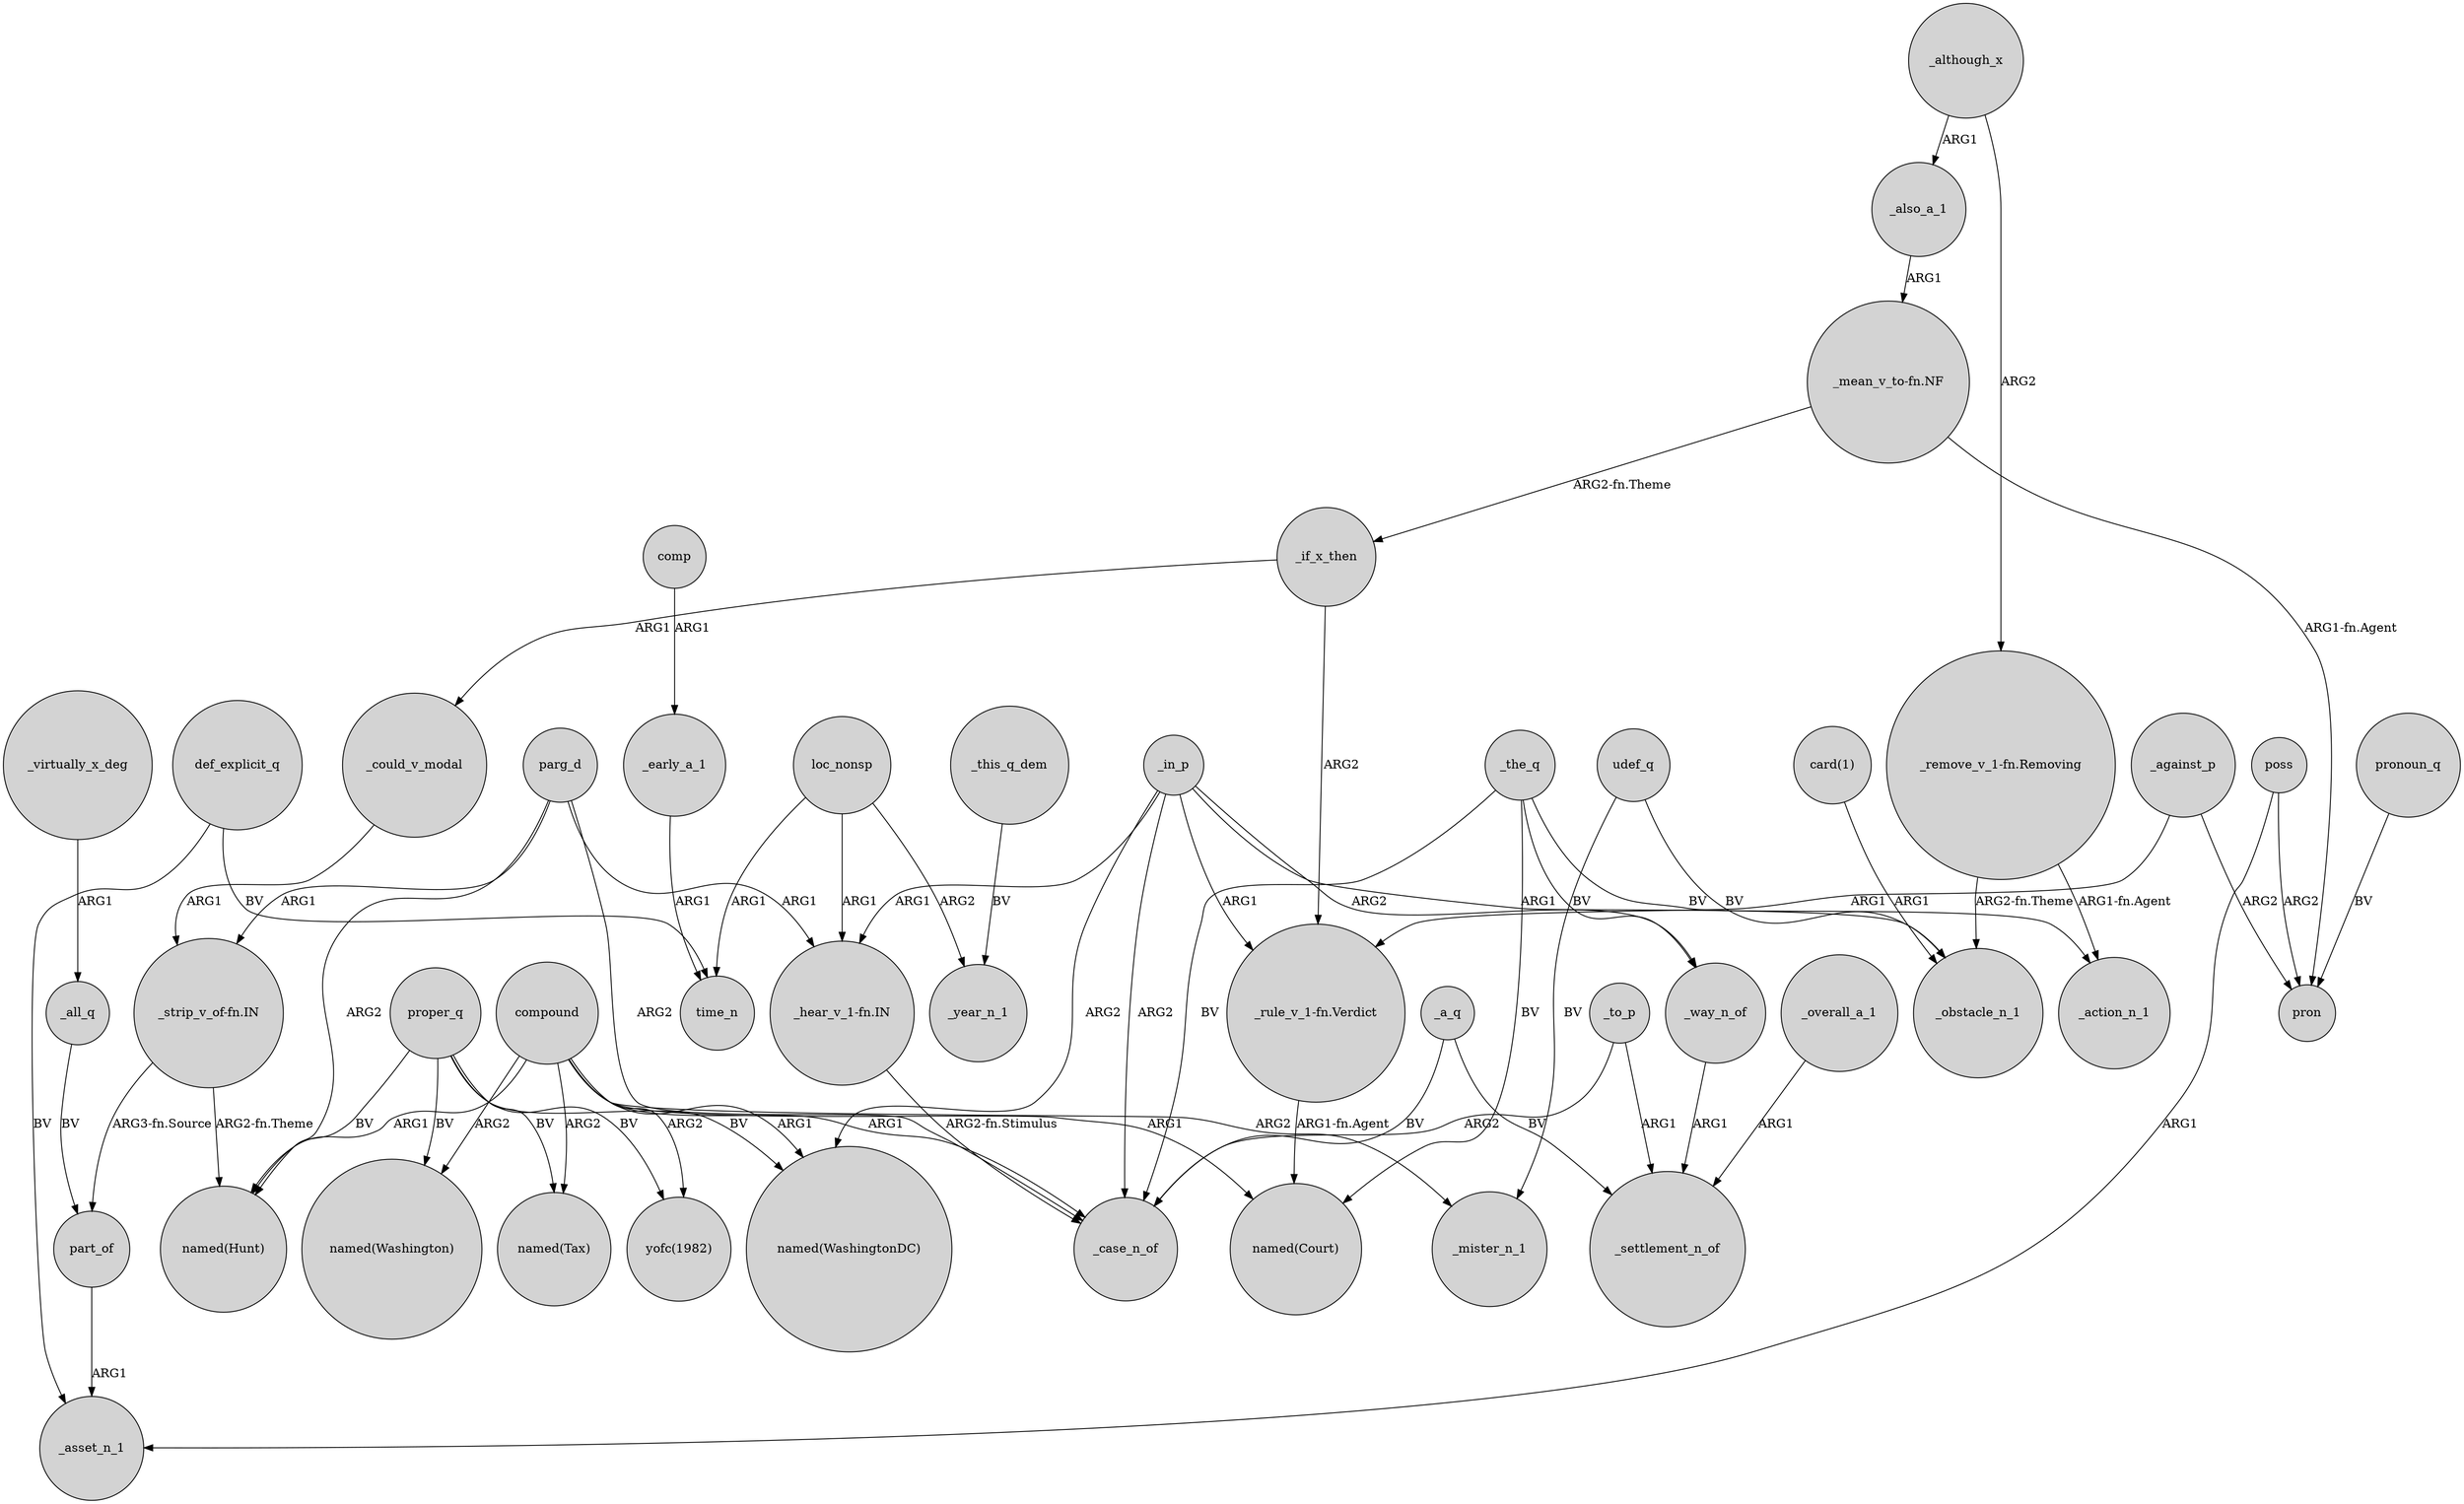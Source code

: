 digraph {
	node [shape=circle style=filled]
	proper_q -> "yofc(1982)" [label=BV]
	_way_n_of -> _settlement_n_of [label=ARG1]
	_to_p -> _settlement_n_of [label=ARG1]
	def_explicit_q -> _asset_n_1 [label=BV]
	_the_q -> _action_n_1 [label=BV]
	"card(1)" -> _obstacle_n_1 [label=ARG1]
	parg_d -> "named(Hunt)" [label=ARG2]
	_a_q -> _settlement_n_of [label=BV]
	udef_q -> _obstacle_n_1 [label=BV]
	_all_q -> part_of [label=BV]
	poss -> pron [label=ARG2]
	def_explicit_q -> time_n [label=BV]
	_could_v_modal -> "_strip_v_of-fn.IN" [label=ARG1]
	_a_q -> _case_n_of [label=BV]
	_the_q -> _case_n_of [label=BV]
	compound -> "named(Hunt)" [label=ARG1]
	compound -> _mister_n_1 [label=ARG2]
	"_strip_v_of-fn.IN" -> part_of [label="ARG3-fn.Source"]
	_against_p -> pron [label=ARG2]
	_the_q -> _way_n_of [label=BV]
	"_remove_v_1-fn.Removing" -> _action_n_1 [label="ARG1-fn.Agent"]
	compound -> "yofc(1982)" [label=ARG2]
	parg_d -> "_hear_v_1-fn.IN" [label=ARG1]
	udef_q -> _mister_n_1 [label=BV]
	_in_p -> "named(WashingtonDC)" [label=ARG2]
	_also_a_1 -> "_mean_v_to-fn.NF" [label=ARG1]
	proper_q -> "named(WashingtonDC)" [label=BV]
	compound -> "named(WashingtonDC)" [label=ARG1]
	_the_q -> "named(Court)" [label=BV]
	part_of -> _asset_n_1 [label=ARG1]
	_although_x -> _also_a_1 [label=ARG1]
	_if_x_then -> _could_v_modal [label=ARG1]
	"_rule_v_1-fn.Verdict" -> "named(Court)" [label="ARG1-fn.Agent"]
	loc_nonsp -> time_n [label=ARG1]
	_in_p -> "_rule_v_1-fn.Verdict" [label=ARG1]
	"_hear_v_1-fn.IN" -> _case_n_of [label="ARG2-fn.Stimulus"]
	proper_q -> "named(Washington)" [label=BV]
	parg_d -> _case_n_of [label=ARG2]
	pronoun_q -> pron [label=BV]
	proper_q -> "named(Tax)" [label=BV]
	_to_p -> _case_n_of [label=ARG2]
	compound -> _case_n_of [label=ARG1]
	"_remove_v_1-fn.Removing" -> _obstacle_n_1 [label="ARG2-fn.Theme"]
	_in_p -> "_hear_v_1-fn.IN" [label=ARG1]
	_against_p -> "_rule_v_1-fn.Verdict" [label=ARG1]
	loc_nonsp -> "_hear_v_1-fn.IN" [label=ARG1]
	loc_nonsp -> _year_n_1 [label=ARG2]
	_if_x_then -> "_rule_v_1-fn.Verdict" [label=ARG2]
	"_mean_v_to-fn.NF" -> pron [label="ARG1-fn.Agent"]
	_in_p -> _case_n_of [label=ARG2]
	_early_a_1 -> time_n [label=ARG1]
	_virtually_x_deg -> _all_q [label=ARG1]
	"_strip_v_of-fn.IN" -> "named(Hunt)" [label="ARG2-fn.Theme"]
	compound -> "named(Washington)" [label=ARG2]
	poss -> _asset_n_1 [label=ARG1]
	_although_x -> "_remove_v_1-fn.Removing" [label=ARG2]
	_in_p -> _obstacle_n_1 [label=ARG1]
	_in_p -> _way_n_of [label=ARG2]
	_overall_a_1 -> _settlement_n_of [label=ARG1]
	proper_q -> "named(Hunt)" [label=BV]
	compound -> "named(Tax)" [label=ARG2]
	comp -> _early_a_1 [label=ARG1]
	compound -> "named(Court)" [label=ARG1]
	parg_d -> "_strip_v_of-fn.IN" [label=ARG1]
	"_mean_v_to-fn.NF" -> _if_x_then [label="ARG2-fn.Theme"]
	_this_q_dem -> _year_n_1 [label=BV]
}
